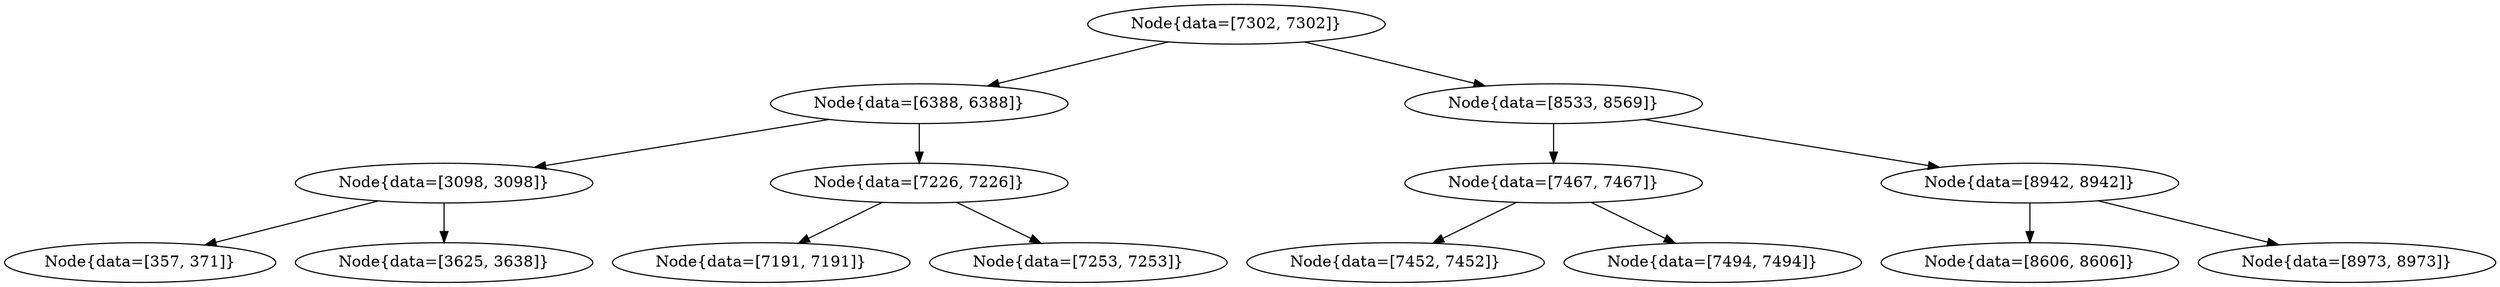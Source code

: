 digraph G{
1023755100 [label="Node{data=[7302, 7302]}"]
1023755100 -> 2105598387
2105598387 [label="Node{data=[6388, 6388]}"]
2105598387 -> 28783325
28783325 [label="Node{data=[3098, 3098]}"]
28783325 -> 878238390
878238390 [label="Node{data=[357, 371]}"]
28783325 -> 600858818
600858818 [label="Node{data=[3625, 3638]}"]
2105598387 -> 1495761010
1495761010 [label="Node{data=[7226, 7226]}"]
1495761010 -> 1639866449
1639866449 [label="Node{data=[7191, 7191]}"]
1495761010 -> 331451322
331451322 [label="Node{data=[7253, 7253]}"]
1023755100 -> 859258736
859258736 [label="Node{data=[8533, 8569]}"]
859258736 -> 1458969972
1458969972 [label="Node{data=[7467, 7467]}"]
1458969972 -> 1155023635
1155023635 [label="Node{data=[7452, 7452]}"]
1458969972 -> 1541119081
1541119081 [label="Node{data=[7494, 7494]}"]
859258736 -> 1360913629
1360913629 [label="Node{data=[8942, 8942]}"]
1360913629 -> 937840183
937840183 [label="Node{data=[8606, 8606]}"]
1360913629 -> 824197891
824197891 [label="Node{data=[8973, 8973]}"]
}